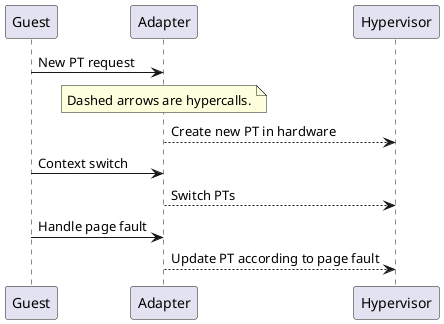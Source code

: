 @startuml

Guest -> Adapter: New PT request
note over Adapter: Dashed arrows are hypercalls.
Adapter --> Hypervisor: Create new PT in hardware
Guest -> Adapter: Context switch
Adapter --> Hypervisor: Switch PTs
Guest -> Adapter: Handle page fault
Adapter --> Hypervisor: Update PT according to page fault

@enduml